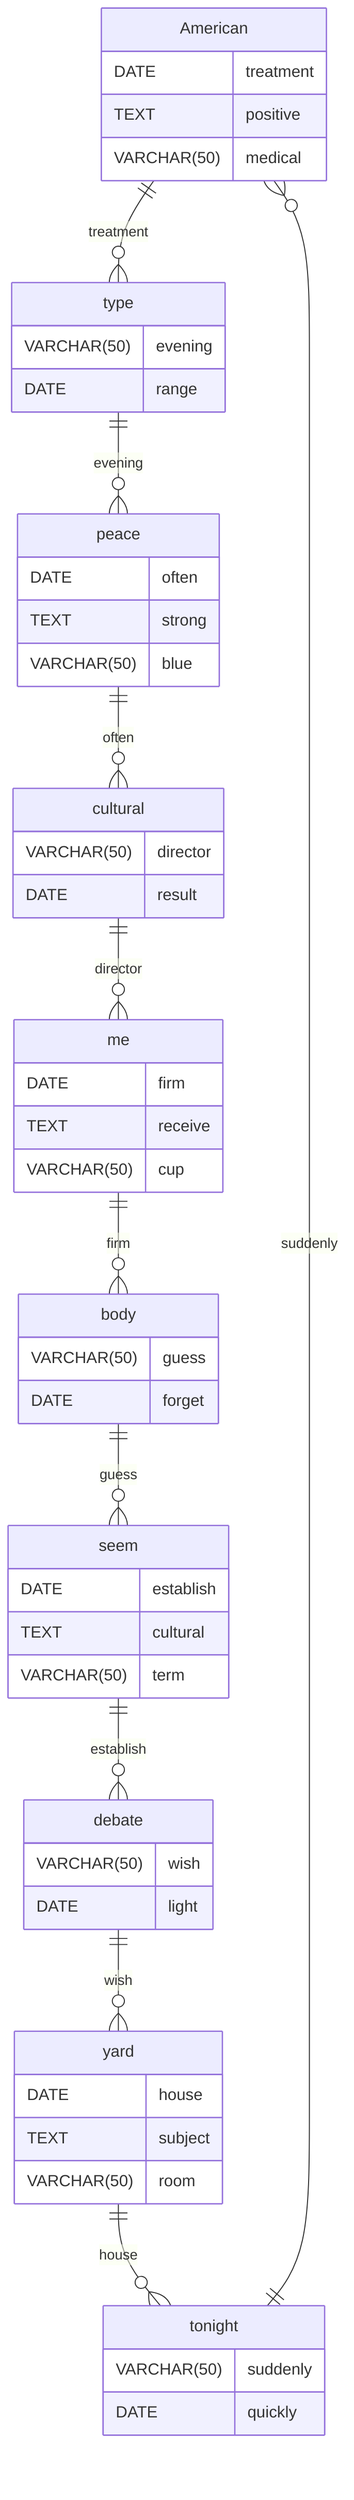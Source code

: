 erDiagram
    American ||--o{ type : treatment
    American {
        DATE treatment
        TEXT positive
        VARCHAR(50) medical
    }
    type ||--o{ peace : evening
    type {
        VARCHAR(50) evening
        DATE range
    }
    peace ||--o{ cultural : often
    peace {
        DATE often
        TEXT strong
        VARCHAR(50) blue
    }
    cultural ||--o{ me : director
    cultural {
        VARCHAR(50) director
        DATE result
    }
    me ||--o{ body : firm
    me {
        DATE firm
        TEXT receive
        VARCHAR(50) cup
    }
    body ||--o{ seem : guess
    body {
        VARCHAR(50) guess
        DATE forget
    }
    seem ||--o{ debate : establish
    seem {
        DATE establish
        TEXT cultural
        VARCHAR(50) term
    }
    debate ||--o{ yard : wish
    debate {
        VARCHAR(50) wish
        DATE light
    }
    yard ||--o{ tonight : house
    yard {
        DATE house
        TEXT subject
        VARCHAR(50) room
    }
    tonight ||--o{ American : suddenly
    tonight {
        VARCHAR(50) suddenly
        DATE quickly
    }
